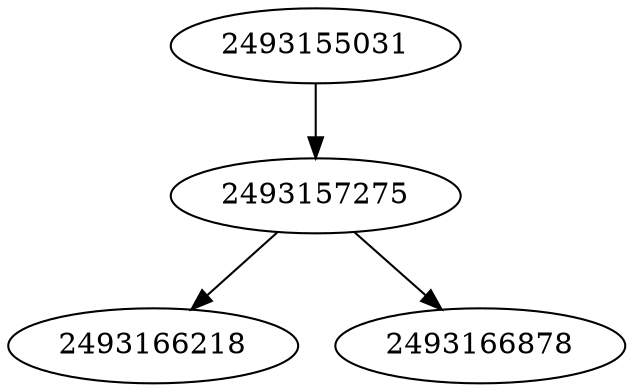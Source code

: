strict digraph  {
2493166218;
2493157275;
2493166878;
2493155031;
2493157275 -> 2493166218;
2493157275 -> 2493166878;
2493155031 -> 2493157275;
}
